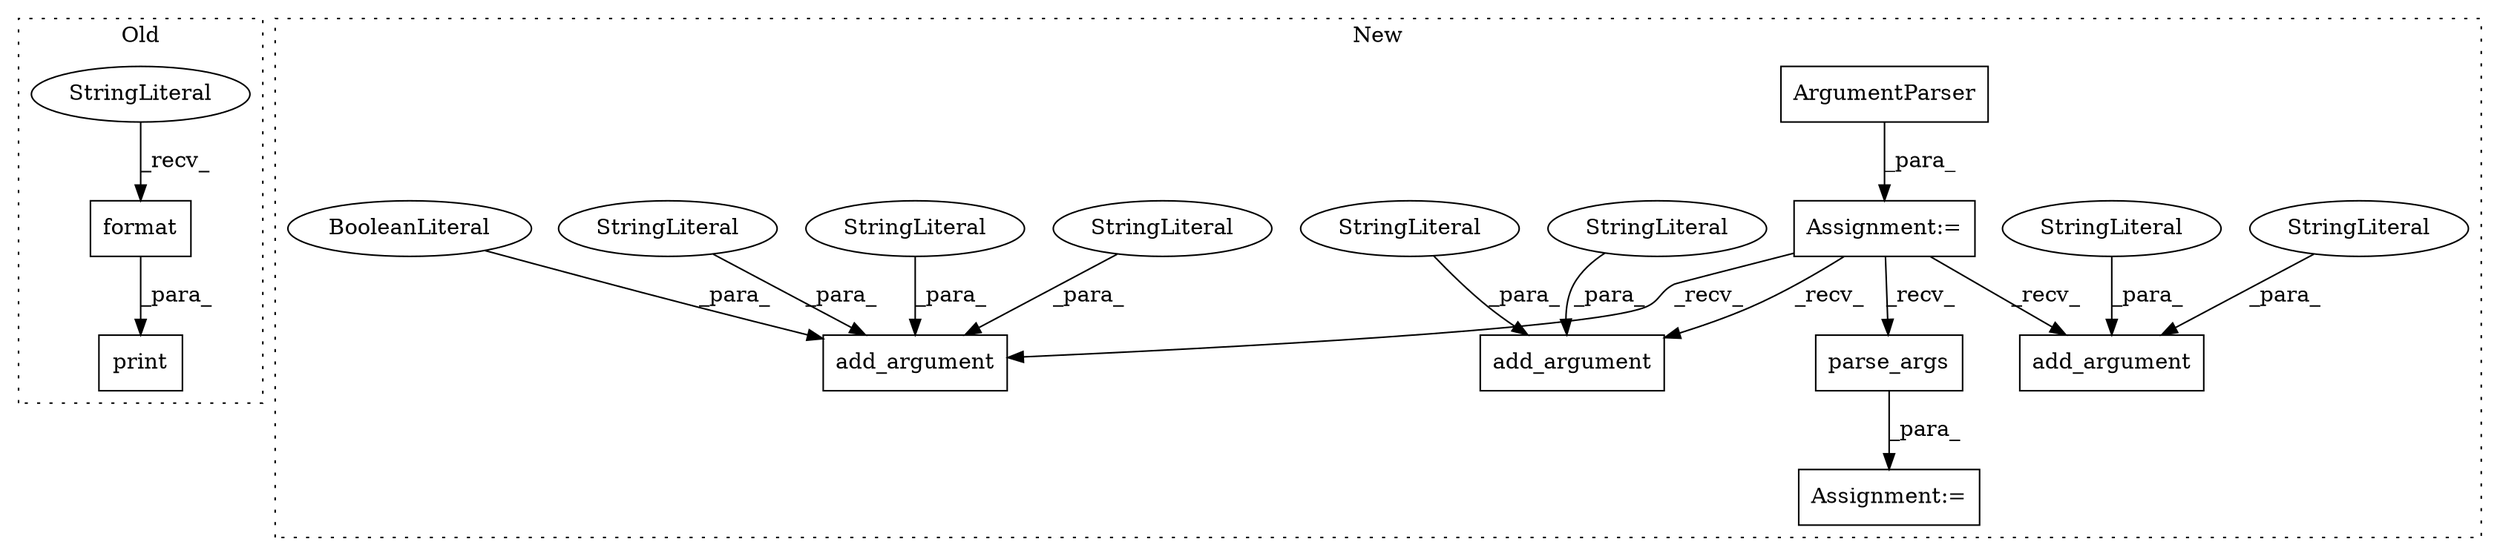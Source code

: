 digraph G {
subgraph cluster0 {
1 [label="format" a="32" s="449,469" l="7,1" shape="box"];
3 [label="StringLiteral" a="45" s="435" l="13" shape="ellipse"];
9 [label="print" a="32" s="429,470" l="6,1" shape="box"];
label = "Old";
style="dotted";
}
subgraph cluster1 {
2 [label="parse_args" a="32" s="951" l="12" shape="box"];
4 [label="Assignment:=" a="7" s="943" l="1" shape="box"];
5 [label="Assignment:=" a="7" s="608" l="1" shape="box"];
6 [label="ArgumentParser" a="32" s="618,645" l="15,1" shape="box"];
7 [label="add_argument" a="32" s="849,932" l="13,1" shape="box"];
8 [label="StringLiteral" a="45" s="873" l="8" shape="ellipse"];
10 [label="add_argument" a="32" s="659,744" l="13,1" shape="box"];
11 [label="StringLiteral" a="45" s="907" l="25" shape="ellipse"];
12 [label="StringLiteral" a="45" s="684" l="9" shape="ellipse"];
13 [label="StringLiteral" a="45" s="718" l="26" shape="ellipse"];
14 [label="add_argument" a="32" s="758,835" l="13,1" shape="box"];
15 [label="StringLiteral" a="45" s="780" l="6" shape="ellipse"];
16 [label="StringLiteral" a="45" s="771" l="8" shape="ellipse"];
17 [label="StringLiteral" a="45" s="812" l="23" shape="ellipse"];
18 [label="BooleanLiteral" a="9" s="801" l="4" shape="ellipse"];
label = "New";
style="dotted";
}
1 -> 9 [label="_para_"];
2 -> 4 [label="_para_"];
3 -> 1 [label="_recv_"];
5 -> 10 [label="_recv_"];
5 -> 14 [label="_recv_"];
5 -> 2 [label="_recv_"];
5 -> 7 [label="_recv_"];
6 -> 5 [label="_para_"];
8 -> 7 [label="_para_"];
11 -> 7 [label="_para_"];
12 -> 10 [label="_para_"];
13 -> 10 [label="_para_"];
15 -> 14 [label="_para_"];
16 -> 14 [label="_para_"];
17 -> 14 [label="_para_"];
18 -> 14 [label="_para_"];
}